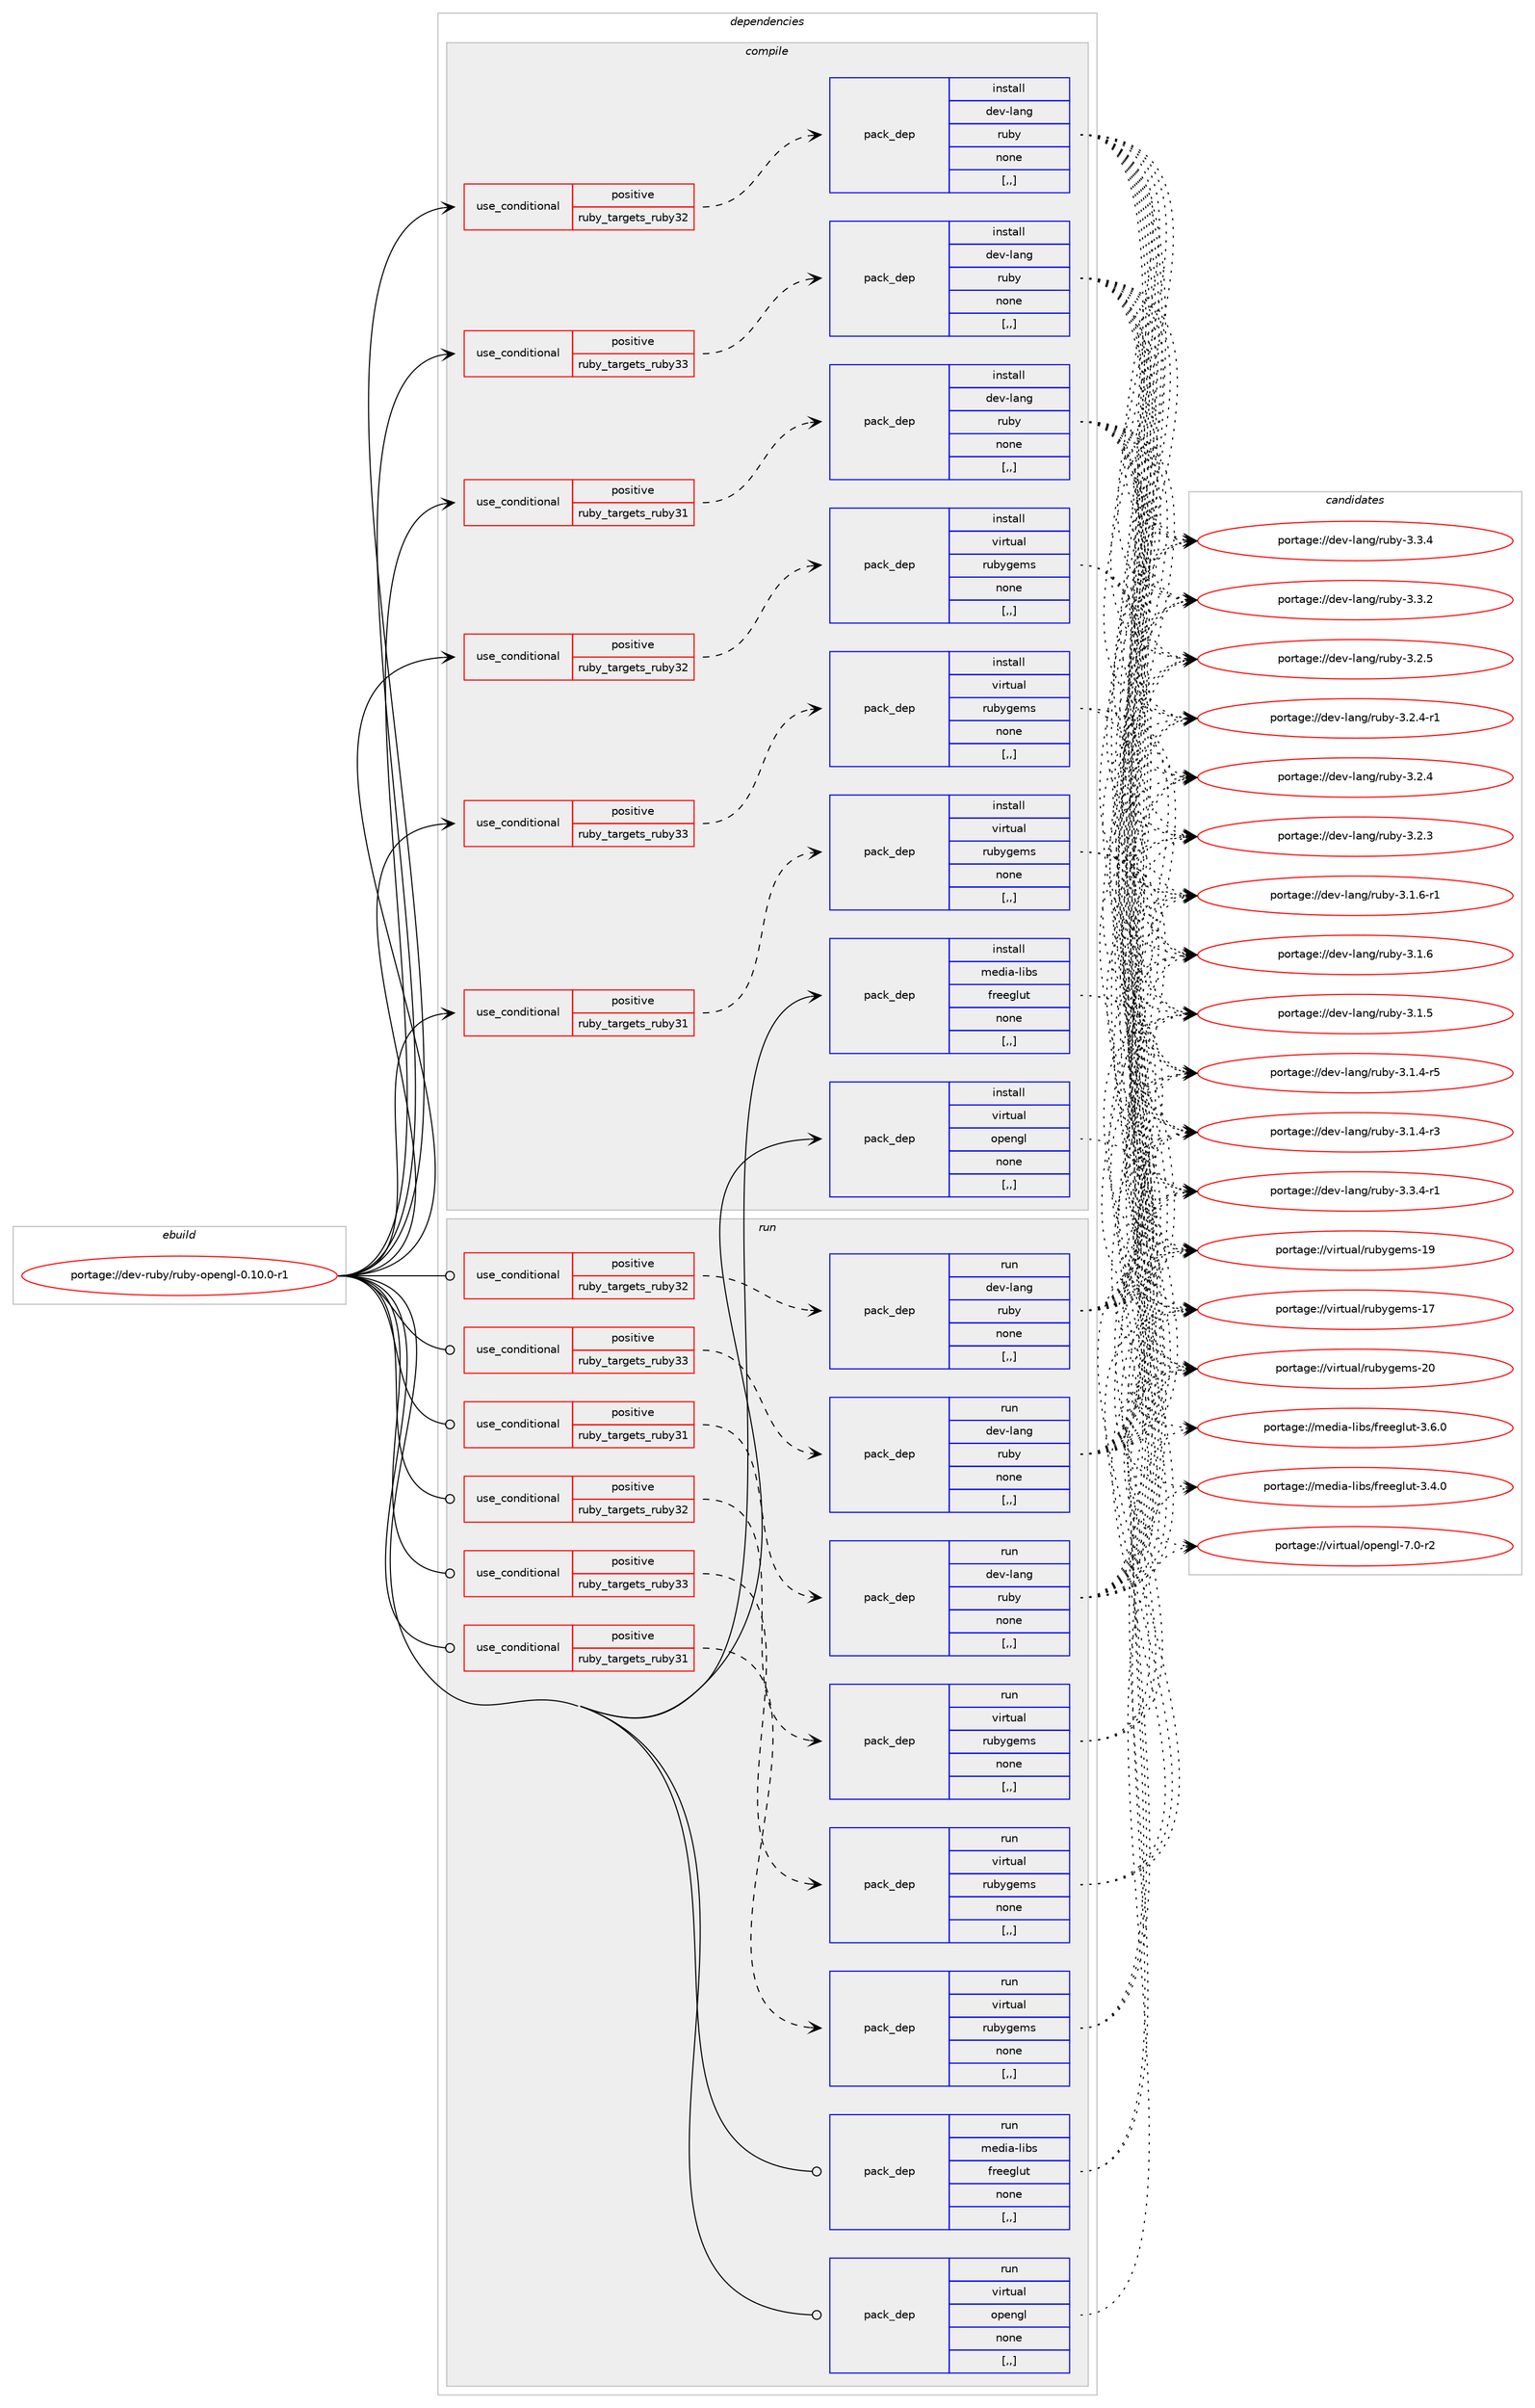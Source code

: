 digraph prolog {

# *************
# Graph options
# *************

newrank=true;
concentrate=true;
compound=true;
graph [rankdir=LR,fontname=Helvetica,fontsize=10,ranksep=1.5];#, ranksep=2.5, nodesep=0.2];
edge  [arrowhead=vee];
node  [fontname=Helvetica,fontsize=10];

# **********
# The ebuild
# **********

subgraph cluster_leftcol {
color=gray;
label=<<i>ebuild</i>>;
id [label="portage://dev-ruby/ruby-opengl-0.10.0-r1", color=red, width=4, href="../dev-ruby/ruby-opengl-0.10.0-r1.svg"];
}

# ****************
# The dependencies
# ****************

subgraph cluster_midcol {
color=gray;
label=<<i>dependencies</i>>;
subgraph cluster_compile {
fillcolor="#eeeeee";
style=filled;
label=<<i>compile</i>>;
subgraph cond55627 {
dependency201194 [label=<<TABLE BORDER="0" CELLBORDER="1" CELLSPACING="0" CELLPADDING="4"><TR><TD ROWSPAN="3" CELLPADDING="10">use_conditional</TD></TR><TR><TD>positive</TD></TR><TR><TD>ruby_targets_ruby31</TD></TR></TABLE>>, shape=none, color=red];
subgraph pack144184 {
dependency201195 [label=<<TABLE BORDER="0" CELLBORDER="1" CELLSPACING="0" CELLPADDING="4" WIDTH="220"><TR><TD ROWSPAN="6" CELLPADDING="30">pack_dep</TD></TR><TR><TD WIDTH="110">install</TD></TR><TR><TD>dev-lang</TD></TR><TR><TD>ruby</TD></TR><TR><TD>none</TD></TR><TR><TD>[,,]</TD></TR></TABLE>>, shape=none, color=blue];
}
dependency201194:e -> dependency201195:w [weight=20,style="dashed",arrowhead="vee"];
}
id:e -> dependency201194:w [weight=20,style="solid",arrowhead="vee"];
subgraph cond55628 {
dependency201196 [label=<<TABLE BORDER="0" CELLBORDER="1" CELLSPACING="0" CELLPADDING="4"><TR><TD ROWSPAN="3" CELLPADDING="10">use_conditional</TD></TR><TR><TD>positive</TD></TR><TR><TD>ruby_targets_ruby31</TD></TR></TABLE>>, shape=none, color=red];
subgraph pack144185 {
dependency201197 [label=<<TABLE BORDER="0" CELLBORDER="1" CELLSPACING="0" CELLPADDING="4" WIDTH="220"><TR><TD ROWSPAN="6" CELLPADDING="30">pack_dep</TD></TR><TR><TD WIDTH="110">install</TD></TR><TR><TD>virtual</TD></TR><TR><TD>rubygems</TD></TR><TR><TD>none</TD></TR><TR><TD>[,,]</TD></TR></TABLE>>, shape=none, color=blue];
}
dependency201196:e -> dependency201197:w [weight=20,style="dashed",arrowhead="vee"];
}
id:e -> dependency201196:w [weight=20,style="solid",arrowhead="vee"];
subgraph cond55629 {
dependency201198 [label=<<TABLE BORDER="0" CELLBORDER="1" CELLSPACING="0" CELLPADDING="4"><TR><TD ROWSPAN="3" CELLPADDING="10">use_conditional</TD></TR><TR><TD>positive</TD></TR><TR><TD>ruby_targets_ruby32</TD></TR></TABLE>>, shape=none, color=red];
subgraph pack144186 {
dependency201199 [label=<<TABLE BORDER="0" CELLBORDER="1" CELLSPACING="0" CELLPADDING="4" WIDTH="220"><TR><TD ROWSPAN="6" CELLPADDING="30">pack_dep</TD></TR><TR><TD WIDTH="110">install</TD></TR><TR><TD>dev-lang</TD></TR><TR><TD>ruby</TD></TR><TR><TD>none</TD></TR><TR><TD>[,,]</TD></TR></TABLE>>, shape=none, color=blue];
}
dependency201198:e -> dependency201199:w [weight=20,style="dashed",arrowhead="vee"];
}
id:e -> dependency201198:w [weight=20,style="solid",arrowhead="vee"];
subgraph cond55630 {
dependency201200 [label=<<TABLE BORDER="0" CELLBORDER="1" CELLSPACING="0" CELLPADDING="4"><TR><TD ROWSPAN="3" CELLPADDING="10">use_conditional</TD></TR><TR><TD>positive</TD></TR><TR><TD>ruby_targets_ruby32</TD></TR></TABLE>>, shape=none, color=red];
subgraph pack144187 {
dependency201201 [label=<<TABLE BORDER="0" CELLBORDER="1" CELLSPACING="0" CELLPADDING="4" WIDTH="220"><TR><TD ROWSPAN="6" CELLPADDING="30">pack_dep</TD></TR><TR><TD WIDTH="110">install</TD></TR><TR><TD>virtual</TD></TR><TR><TD>rubygems</TD></TR><TR><TD>none</TD></TR><TR><TD>[,,]</TD></TR></TABLE>>, shape=none, color=blue];
}
dependency201200:e -> dependency201201:w [weight=20,style="dashed",arrowhead="vee"];
}
id:e -> dependency201200:w [weight=20,style="solid",arrowhead="vee"];
subgraph cond55631 {
dependency201202 [label=<<TABLE BORDER="0" CELLBORDER="1" CELLSPACING="0" CELLPADDING="4"><TR><TD ROWSPAN="3" CELLPADDING="10">use_conditional</TD></TR><TR><TD>positive</TD></TR><TR><TD>ruby_targets_ruby33</TD></TR></TABLE>>, shape=none, color=red];
subgraph pack144188 {
dependency201203 [label=<<TABLE BORDER="0" CELLBORDER="1" CELLSPACING="0" CELLPADDING="4" WIDTH="220"><TR><TD ROWSPAN="6" CELLPADDING="30">pack_dep</TD></TR><TR><TD WIDTH="110">install</TD></TR><TR><TD>dev-lang</TD></TR><TR><TD>ruby</TD></TR><TR><TD>none</TD></TR><TR><TD>[,,]</TD></TR></TABLE>>, shape=none, color=blue];
}
dependency201202:e -> dependency201203:w [weight=20,style="dashed",arrowhead="vee"];
}
id:e -> dependency201202:w [weight=20,style="solid",arrowhead="vee"];
subgraph cond55632 {
dependency201204 [label=<<TABLE BORDER="0" CELLBORDER="1" CELLSPACING="0" CELLPADDING="4"><TR><TD ROWSPAN="3" CELLPADDING="10">use_conditional</TD></TR><TR><TD>positive</TD></TR><TR><TD>ruby_targets_ruby33</TD></TR></TABLE>>, shape=none, color=red];
subgraph pack144189 {
dependency201205 [label=<<TABLE BORDER="0" CELLBORDER="1" CELLSPACING="0" CELLPADDING="4" WIDTH="220"><TR><TD ROWSPAN="6" CELLPADDING="30">pack_dep</TD></TR><TR><TD WIDTH="110">install</TD></TR><TR><TD>virtual</TD></TR><TR><TD>rubygems</TD></TR><TR><TD>none</TD></TR><TR><TD>[,,]</TD></TR></TABLE>>, shape=none, color=blue];
}
dependency201204:e -> dependency201205:w [weight=20,style="dashed",arrowhead="vee"];
}
id:e -> dependency201204:w [weight=20,style="solid",arrowhead="vee"];
subgraph pack144190 {
dependency201206 [label=<<TABLE BORDER="0" CELLBORDER="1" CELLSPACING="0" CELLPADDING="4" WIDTH="220"><TR><TD ROWSPAN="6" CELLPADDING="30">pack_dep</TD></TR><TR><TD WIDTH="110">install</TD></TR><TR><TD>media-libs</TD></TR><TR><TD>freeglut</TD></TR><TR><TD>none</TD></TR><TR><TD>[,,]</TD></TR></TABLE>>, shape=none, color=blue];
}
id:e -> dependency201206:w [weight=20,style="solid",arrowhead="vee"];
subgraph pack144191 {
dependency201207 [label=<<TABLE BORDER="0" CELLBORDER="1" CELLSPACING="0" CELLPADDING="4" WIDTH="220"><TR><TD ROWSPAN="6" CELLPADDING="30">pack_dep</TD></TR><TR><TD WIDTH="110">install</TD></TR><TR><TD>virtual</TD></TR><TR><TD>opengl</TD></TR><TR><TD>none</TD></TR><TR><TD>[,,]</TD></TR></TABLE>>, shape=none, color=blue];
}
id:e -> dependency201207:w [weight=20,style="solid",arrowhead="vee"];
}
subgraph cluster_compileandrun {
fillcolor="#eeeeee";
style=filled;
label=<<i>compile and run</i>>;
}
subgraph cluster_run {
fillcolor="#eeeeee";
style=filled;
label=<<i>run</i>>;
subgraph cond55633 {
dependency201208 [label=<<TABLE BORDER="0" CELLBORDER="1" CELLSPACING="0" CELLPADDING="4"><TR><TD ROWSPAN="3" CELLPADDING="10">use_conditional</TD></TR><TR><TD>positive</TD></TR><TR><TD>ruby_targets_ruby31</TD></TR></TABLE>>, shape=none, color=red];
subgraph pack144192 {
dependency201209 [label=<<TABLE BORDER="0" CELLBORDER="1" CELLSPACING="0" CELLPADDING="4" WIDTH="220"><TR><TD ROWSPAN="6" CELLPADDING="30">pack_dep</TD></TR><TR><TD WIDTH="110">run</TD></TR><TR><TD>dev-lang</TD></TR><TR><TD>ruby</TD></TR><TR><TD>none</TD></TR><TR><TD>[,,]</TD></TR></TABLE>>, shape=none, color=blue];
}
dependency201208:e -> dependency201209:w [weight=20,style="dashed",arrowhead="vee"];
}
id:e -> dependency201208:w [weight=20,style="solid",arrowhead="odot"];
subgraph cond55634 {
dependency201210 [label=<<TABLE BORDER="0" CELLBORDER="1" CELLSPACING="0" CELLPADDING="4"><TR><TD ROWSPAN="3" CELLPADDING="10">use_conditional</TD></TR><TR><TD>positive</TD></TR><TR><TD>ruby_targets_ruby31</TD></TR></TABLE>>, shape=none, color=red];
subgraph pack144193 {
dependency201211 [label=<<TABLE BORDER="0" CELLBORDER="1" CELLSPACING="0" CELLPADDING="4" WIDTH="220"><TR><TD ROWSPAN="6" CELLPADDING="30">pack_dep</TD></TR><TR><TD WIDTH="110">run</TD></TR><TR><TD>virtual</TD></TR><TR><TD>rubygems</TD></TR><TR><TD>none</TD></TR><TR><TD>[,,]</TD></TR></TABLE>>, shape=none, color=blue];
}
dependency201210:e -> dependency201211:w [weight=20,style="dashed",arrowhead="vee"];
}
id:e -> dependency201210:w [weight=20,style="solid",arrowhead="odot"];
subgraph cond55635 {
dependency201212 [label=<<TABLE BORDER="0" CELLBORDER="1" CELLSPACING="0" CELLPADDING="4"><TR><TD ROWSPAN="3" CELLPADDING="10">use_conditional</TD></TR><TR><TD>positive</TD></TR><TR><TD>ruby_targets_ruby32</TD></TR></TABLE>>, shape=none, color=red];
subgraph pack144194 {
dependency201213 [label=<<TABLE BORDER="0" CELLBORDER="1" CELLSPACING="0" CELLPADDING="4" WIDTH="220"><TR><TD ROWSPAN="6" CELLPADDING="30">pack_dep</TD></TR><TR><TD WIDTH="110">run</TD></TR><TR><TD>dev-lang</TD></TR><TR><TD>ruby</TD></TR><TR><TD>none</TD></TR><TR><TD>[,,]</TD></TR></TABLE>>, shape=none, color=blue];
}
dependency201212:e -> dependency201213:w [weight=20,style="dashed",arrowhead="vee"];
}
id:e -> dependency201212:w [weight=20,style="solid",arrowhead="odot"];
subgraph cond55636 {
dependency201214 [label=<<TABLE BORDER="0" CELLBORDER="1" CELLSPACING="0" CELLPADDING="4"><TR><TD ROWSPAN="3" CELLPADDING="10">use_conditional</TD></TR><TR><TD>positive</TD></TR><TR><TD>ruby_targets_ruby32</TD></TR></TABLE>>, shape=none, color=red];
subgraph pack144195 {
dependency201215 [label=<<TABLE BORDER="0" CELLBORDER="1" CELLSPACING="0" CELLPADDING="4" WIDTH="220"><TR><TD ROWSPAN="6" CELLPADDING="30">pack_dep</TD></TR><TR><TD WIDTH="110">run</TD></TR><TR><TD>virtual</TD></TR><TR><TD>rubygems</TD></TR><TR><TD>none</TD></TR><TR><TD>[,,]</TD></TR></TABLE>>, shape=none, color=blue];
}
dependency201214:e -> dependency201215:w [weight=20,style="dashed",arrowhead="vee"];
}
id:e -> dependency201214:w [weight=20,style="solid",arrowhead="odot"];
subgraph cond55637 {
dependency201216 [label=<<TABLE BORDER="0" CELLBORDER="1" CELLSPACING="0" CELLPADDING="4"><TR><TD ROWSPAN="3" CELLPADDING="10">use_conditional</TD></TR><TR><TD>positive</TD></TR><TR><TD>ruby_targets_ruby33</TD></TR></TABLE>>, shape=none, color=red];
subgraph pack144196 {
dependency201217 [label=<<TABLE BORDER="0" CELLBORDER="1" CELLSPACING="0" CELLPADDING="4" WIDTH="220"><TR><TD ROWSPAN="6" CELLPADDING="30">pack_dep</TD></TR><TR><TD WIDTH="110">run</TD></TR><TR><TD>dev-lang</TD></TR><TR><TD>ruby</TD></TR><TR><TD>none</TD></TR><TR><TD>[,,]</TD></TR></TABLE>>, shape=none, color=blue];
}
dependency201216:e -> dependency201217:w [weight=20,style="dashed",arrowhead="vee"];
}
id:e -> dependency201216:w [weight=20,style="solid",arrowhead="odot"];
subgraph cond55638 {
dependency201218 [label=<<TABLE BORDER="0" CELLBORDER="1" CELLSPACING="0" CELLPADDING="4"><TR><TD ROWSPAN="3" CELLPADDING="10">use_conditional</TD></TR><TR><TD>positive</TD></TR><TR><TD>ruby_targets_ruby33</TD></TR></TABLE>>, shape=none, color=red];
subgraph pack144197 {
dependency201219 [label=<<TABLE BORDER="0" CELLBORDER="1" CELLSPACING="0" CELLPADDING="4" WIDTH="220"><TR><TD ROWSPAN="6" CELLPADDING="30">pack_dep</TD></TR><TR><TD WIDTH="110">run</TD></TR><TR><TD>virtual</TD></TR><TR><TD>rubygems</TD></TR><TR><TD>none</TD></TR><TR><TD>[,,]</TD></TR></TABLE>>, shape=none, color=blue];
}
dependency201218:e -> dependency201219:w [weight=20,style="dashed",arrowhead="vee"];
}
id:e -> dependency201218:w [weight=20,style="solid",arrowhead="odot"];
subgraph pack144198 {
dependency201220 [label=<<TABLE BORDER="0" CELLBORDER="1" CELLSPACING="0" CELLPADDING="4" WIDTH="220"><TR><TD ROWSPAN="6" CELLPADDING="30">pack_dep</TD></TR><TR><TD WIDTH="110">run</TD></TR><TR><TD>media-libs</TD></TR><TR><TD>freeglut</TD></TR><TR><TD>none</TD></TR><TR><TD>[,,]</TD></TR></TABLE>>, shape=none, color=blue];
}
id:e -> dependency201220:w [weight=20,style="solid",arrowhead="odot"];
subgraph pack144199 {
dependency201221 [label=<<TABLE BORDER="0" CELLBORDER="1" CELLSPACING="0" CELLPADDING="4" WIDTH="220"><TR><TD ROWSPAN="6" CELLPADDING="30">pack_dep</TD></TR><TR><TD WIDTH="110">run</TD></TR><TR><TD>virtual</TD></TR><TR><TD>opengl</TD></TR><TR><TD>none</TD></TR><TR><TD>[,,]</TD></TR></TABLE>>, shape=none, color=blue];
}
id:e -> dependency201221:w [weight=20,style="solid",arrowhead="odot"];
}
}

# **************
# The candidates
# **************

subgraph cluster_choices {
rank=same;
color=gray;
label=<<i>candidates</i>>;

subgraph choice144184 {
color=black;
nodesep=1;
choice100101118451089711010347114117981214551465146524511449 [label="portage://dev-lang/ruby-3.3.4-r1", color=red, width=4,href="../dev-lang/ruby-3.3.4-r1.svg"];
choice10010111845108971101034711411798121455146514652 [label="portage://dev-lang/ruby-3.3.4", color=red, width=4,href="../dev-lang/ruby-3.3.4.svg"];
choice10010111845108971101034711411798121455146514650 [label="portage://dev-lang/ruby-3.3.2", color=red, width=4,href="../dev-lang/ruby-3.3.2.svg"];
choice10010111845108971101034711411798121455146504653 [label="portage://dev-lang/ruby-3.2.5", color=red, width=4,href="../dev-lang/ruby-3.2.5.svg"];
choice100101118451089711010347114117981214551465046524511449 [label="portage://dev-lang/ruby-3.2.4-r1", color=red, width=4,href="../dev-lang/ruby-3.2.4-r1.svg"];
choice10010111845108971101034711411798121455146504652 [label="portage://dev-lang/ruby-3.2.4", color=red, width=4,href="../dev-lang/ruby-3.2.4.svg"];
choice10010111845108971101034711411798121455146504651 [label="portage://dev-lang/ruby-3.2.3", color=red, width=4,href="../dev-lang/ruby-3.2.3.svg"];
choice100101118451089711010347114117981214551464946544511449 [label="portage://dev-lang/ruby-3.1.6-r1", color=red, width=4,href="../dev-lang/ruby-3.1.6-r1.svg"];
choice10010111845108971101034711411798121455146494654 [label="portage://dev-lang/ruby-3.1.6", color=red, width=4,href="../dev-lang/ruby-3.1.6.svg"];
choice10010111845108971101034711411798121455146494653 [label="portage://dev-lang/ruby-3.1.5", color=red, width=4,href="../dev-lang/ruby-3.1.5.svg"];
choice100101118451089711010347114117981214551464946524511453 [label="portage://dev-lang/ruby-3.1.4-r5", color=red, width=4,href="../dev-lang/ruby-3.1.4-r5.svg"];
choice100101118451089711010347114117981214551464946524511451 [label="portage://dev-lang/ruby-3.1.4-r3", color=red, width=4,href="../dev-lang/ruby-3.1.4-r3.svg"];
dependency201195:e -> choice100101118451089711010347114117981214551465146524511449:w [style=dotted,weight="100"];
dependency201195:e -> choice10010111845108971101034711411798121455146514652:w [style=dotted,weight="100"];
dependency201195:e -> choice10010111845108971101034711411798121455146514650:w [style=dotted,weight="100"];
dependency201195:e -> choice10010111845108971101034711411798121455146504653:w [style=dotted,weight="100"];
dependency201195:e -> choice100101118451089711010347114117981214551465046524511449:w [style=dotted,weight="100"];
dependency201195:e -> choice10010111845108971101034711411798121455146504652:w [style=dotted,weight="100"];
dependency201195:e -> choice10010111845108971101034711411798121455146504651:w [style=dotted,weight="100"];
dependency201195:e -> choice100101118451089711010347114117981214551464946544511449:w [style=dotted,weight="100"];
dependency201195:e -> choice10010111845108971101034711411798121455146494654:w [style=dotted,weight="100"];
dependency201195:e -> choice10010111845108971101034711411798121455146494653:w [style=dotted,weight="100"];
dependency201195:e -> choice100101118451089711010347114117981214551464946524511453:w [style=dotted,weight="100"];
dependency201195:e -> choice100101118451089711010347114117981214551464946524511451:w [style=dotted,weight="100"];
}
subgraph choice144185 {
color=black;
nodesep=1;
choice118105114116117971084711411798121103101109115455048 [label="portage://virtual/rubygems-20", color=red, width=4,href="../virtual/rubygems-20.svg"];
choice118105114116117971084711411798121103101109115454957 [label="portage://virtual/rubygems-19", color=red, width=4,href="../virtual/rubygems-19.svg"];
choice118105114116117971084711411798121103101109115454955 [label="portage://virtual/rubygems-17", color=red, width=4,href="../virtual/rubygems-17.svg"];
dependency201197:e -> choice118105114116117971084711411798121103101109115455048:w [style=dotted,weight="100"];
dependency201197:e -> choice118105114116117971084711411798121103101109115454957:w [style=dotted,weight="100"];
dependency201197:e -> choice118105114116117971084711411798121103101109115454955:w [style=dotted,weight="100"];
}
subgraph choice144186 {
color=black;
nodesep=1;
choice100101118451089711010347114117981214551465146524511449 [label="portage://dev-lang/ruby-3.3.4-r1", color=red, width=4,href="../dev-lang/ruby-3.3.4-r1.svg"];
choice10010111845108971101034711411798121455146514652 [label="portage://dev-lang/ruby-3.3.4", color=red, width=4,href="../dev-lang/ruby-3.3.4.svg"];
choice10010111845108971101034711411798121455146514650 [label="portage://dev-lang/ruby-3.3.2", color=red, width=4,href="../dev-lang/ruby-3.3.2.svg"];
choice10010111845108971101034711411798121455146504653 [label="portage://dev-lang/ruby-3.2.5", color=red, width=4,href="../dev-lang/ruby-3.2.5.svg"];
choice100101118451089711010347114117981214551465046524511449 [label="portage://dev-lang/ruby-3.2.4-r1", color=red, width=4,href="../dev-lang/ruby-3.2.4-r1.svg"];
choice10010111845108971101034711411798121455146504652 [label="portage://dev-lang/ruby-3.2.4", color=red, width=4,href="../dev-lang/ruby-3.2.4.svg"];
choice10010111845108971101034711411798121455146504651 [label="portage://dev-lang/ruby-3.2.3", color=red, width=4,href="../dev-lang/ruby-3.2.3.svg"];
choice100101118451089711010347114117981214551464946544511449 [label="portage://dev-lang/ruby-3.1.6-r1", color=red, width=4,href="../dev-lang/ruby-3.1.6-r1.svg"];
choice10010111845108971101034711411798121455146494654 [label="portage://dev-lang/ruby-3.1.6", color=red, width=4,href="../dev-lang/ruby-3.1.6.svg"];
choice10010111845108971101034711411798121455146494653 [label="portage://dev-lang/ruby-3.1.5", color=red, width=4,href="../dev-lang/ruby-3.1.5.svg"];
choice100101118451089711010347114117981214551464946524511453 [label="portage://dev-lang/ruby-3.1.4-r5", color=red, width=4,href="../dev-lang/ruby-3.1.4-r5.svg"];
choice100101118451089711010347114117981214551464946524511451 [label="portage://dev-lang/ruby-3.1.4-r3", color=red, width=4,href="../dev-lang/ruby-3.1.4-r3.svg"];
dependency201199:e -> choice100101118451089711010347114117981214551465146524511449:w [style=dotted,weight="100"];
dependency201199:e -> choice10010111845108971101034711411798121455146514652:w [style=dotted,weight="100"];
dependency201199:e -> choice10010111845108971101034711411798121455146514650:w [style=dotted,weight="100"];
dependency201199:e -> choice10010111845108971101034711411798121455146504653:w [style=dotted,weight="100"];
dependency201199:e -> choice100101118451089711010347114117981214551465046524511449:w [style=dotted,weight="100"];
dependency201199:e -> choice10010111845108971101034711411798121455146504652:w [style=dotted,weight="100"];
dependency201199:e -> choice10010111845108971101034711411798121455146504651:w [style=dotted,weight="100"];
dependency201199:e -> choice100101118451089711010347114117981214551464946544511449:w [style=dotted,weight="100"];
dependency201199:e -> choice10010111845108971101034711411798121455146494654:w [style=dotted,weight="100"];
dependency201199:e -> choice10010111845108971101034711411798121455146494653:w [style=dotted,weight="100"];
dependency201199:e -> choice100101118451089711010347114117981214551464946524511453:w [style=dotted,weight="100"];
dependency201199:e -> choice100101118451089711010347114117981214551464946524511451:w [style=dotted,weight="100"];
}
subgraph choice144187 {
color=black;
nodesep=1;
choice118105114116117971084711411798121103101109115455048 [label="portage://virtual/rubygems-20", color=red, width=4,href="../virtual/rubygems-20.svg"];
choice118105114116117971084711411798121103101109115454957 [label="portage://virtual/rubygems-19", color=red, width=4,href="../virtual/rubygems-19.svg"];
choice118105114116117971084711411798121103101109115454955 [label="portage://virtual/rubygems-17", color=red, width=4,href="../virtual/rubygems-17.svg"];
dependency201201:e -> choice118105114116117971084711411798121103101109115455048:w [style=dotted,weight="100"];
dependency201201:e -> choice118105114116117971084711411798121103101109115454957:w [style=dotted,weight="100"];
dependency201201:e -> choice118105114116117971084711411798121103101109115454955:w [style=dotted,weight="100"];
}
subgraph choice144188 {
color=black;
nodesep=1;
choice100101118451089711010347114117981214551465146524511449 [label="portage://dev-lang/ruby-3.3.4-r1", color=red, width=4,href="../dev-lang/ruby-3.3.4-r1.svg"];
choice10010111845108971101034711411798121455146514652 [label="portage://dev-lang/ruby-3.3.4", color=red, width=4,href="../dev-lang/ruby-3.3.4.svg"];
choice10010111845108971101034711411798121455146514650 [label="portage://dev-lang/ruby-3.3.2", color=red, width=4,href="../dev-lang/ruby-3.3.2.svg"];
choice10010111845108971101034711411798121455146504653 [label="portage://dev-lang/ruby-3.2.5", color=red, width=4,href="../dev-lang/ruby-3.2.5.svg"];
choice100101118451089711010347114117981214551465046524511449 [label="portage://dev-lang/ruby-3.2.4-r1", color=red, width=4,href="../dev-lang/ruby-3.2.4-r1.svg"];
choice10010111845108971101034711411798121455146504652 [label="portage://dev-lang/ruby-3.2.4", color=red, width=4,href="../dev-lang/ruby-3.2.4.svg"];
choice10010111845108971101034711411798121455146504651 [label="portage://dev-lang/ruby-3.2.3", color=red, width=4,href="../dev-lang/ruby-3.2.3.svg"];
choice100101118451089711010347114117981214551464946544511449 [label="portage://dev-lang/ruby-3.1.6-r1", color=red, width=4,href="../dev-lang/ruby-3.1.6-r1.svg"];
choice10010111845108971101034711411798121455146494654 [label="portage://dev-lang/ruby-3.1.6", color=red, width=4,href="../dev-lang/ruby-3.1.6.svg"];
choice10010111845108971101034711411798121455146494653 [label="portage://dev-lang/ruby-3.1.5", color=red, width=4,href="../dev-lang/ruby-3.1.5.svg"];
choice100101118451089711010347114117981214551464946524511453 [label="portage://dev-lang/ruby-3.1.4-r5", color=red, width=4,href="../dev-lang/ruby-3.1.4-r5.svg"];
choice100101118451089711010347114117981214551464946524511451 [label="portage://dev-lang/ruby-3.1.4-r3", color=red, width=4,href="../dev-lang/ruby-3.1.4-r3.svg"];
dependency201203:e -> choice100101118451089711010347114117981214551465146524511449:w [style=dotted,weight="100"];
dependency201203:e -> choice10010111845108971101034711411798121455146514652:w [style=dotted,weight="100"];
dependency201203:e -> choice10010111845108971101034711411798121455146514650:w [style=dotted,weight="100"];
dependency201203:e -> choice10010111845108971101034711411798121455146504653:w [style=dotted,weight="100"];
dependency201203:e -> choice100101118451089711010347114117981214551465046524511449:w [style=dotted,weight="100"];
dependency201203:e -> choice10010111845108971101034711411798121455146504652:w [style=dotted,weight="100"];
dependency201203:e -> choice10010111845108971101034711411798121455146504651:w [style=dotted,weight="100"];
dependency201203:e -> choice100101118451089711010347114117981214551464946544511449:w [style=dotted,weight="100"];
dependency201203:e -> choice10010111845108971101034711411798121455146494654:w [style=dotted,weight="100"];
dependency201203:e -> choice10010111845108971101034711411798121455146494653:w [style=dotted,weight="100"];
dependency201203:e -> choice100101118451089711010347114117981214551464946524511453:w [style=dotted,weight="100"];
dependency201203:e -> choice100101118451089711010347114117981214551464946524511451:w [style=dotted,weight="100"];
}
subgraph choice144189 {
color=black;
nodesep=1;
choice118105114116117971084711411798121103101109115455048 [label="portage://virtual/rubygems-20", color=red, width=4,href="../virtual/rubygems-20.svg"];
choice118105114116117971084711411798121103101109115454957 [label="portage://virtual/rubygems-19", color=red, width=4,href="../virtual/rubygems-19.svg"];
choice118105114116117971084711411798121103101109115454955 [label="portage://virtual/rubygems-17", color=red, width=4,href="../virtual/rubygems-17.svg"];
dependency201205:e -> choice118105114116117971084711411798121103101109115455048:w [style=dotted,weight="100"];
dependency201205:e -> choice118105114116117971084711411798121103101109115454957:w [style=dotted,weight="100"];
dependency201205:e -> choice118105114116117971084711411798121103101109115454955:w [style=dotted,weight="100"];
}
subgraph choice144190 {
color=black;
nodesep=1;
choice10910110010597451081059811547102114101101103108117116455146544648 [label="portage://media-libs/freeglut-3.6.0", color=red, width=4,href="../media-libs/freeglut-3.6.0.svg"];
choice10910110010597451081059811547102114101101103108117116455146524648 [label="portage://media-libs/freeglut-3.4.0", color=red, width=4,href="../media-libs/freeglut-3.4.0.svg"];
dependency201206:e -> choice10910110010597451081059811547102114101101103108117116455146544648:w [style=dotted,weight="100"];
dependency201206:e -> choice10910110010597451081059811547102114101101103108117116455146524648:w [style=dotted,weight="100"];
}
subgraph choice144191 {
color=black;
nodesep=1;
choice1181051141161179710847111112101110103108455546484511450 [label="portage://virtual/opengl-7.0-r2", color=red, width=4,href="../virtual/opengl-7.0-r2.svg"];
dependency201207:e -> choice1181051141161179710847111112101110103108455546484511450:w [style=dotted,weight="100"];
}
subgraph choice144192 {
color=black;
nodesep=1;
choice100101118451089711010347114117981214551465146524511449 [label="portage://dev-lang/ruby-3.3.4-r1", color=red, width=4,href="../dev-lang/ruby-3.3.4-r1.svg"];
choice10010111845108971101034711411798121455146514652 [label="portage://dev-lang/ruby-3.3.4", color=red, width=4,href="../dev-lang/ruby-3.3.4.svg"];
choice10010111845108971101034711411798121455146514650 [label="portage://dev-lang/ruby-3.3.2", color=red, width=4,href="../dev-lang/ruby-3.3.2.svg"];
choice10010111845108971101034711411798121455146504653 [label="portage://dev-lang/ruby-3.2.5", color=red, width=4,href="../dev-lang/ruby-3.2.5.svg"];
choice100101118451089711010347114117981214551465046524511449 [label="portage://dev-lang/ruby-3.2.4-r1", color=red, width=4,href="../dev-lang/ruby-3.2.4-r1.svg"];
choice10010111845108971101034711411798121455146504652 [label="portage://dev-lang/ruby-3.2.4", color=red, width=4,href="../dev-lang/ruby-3.2.4.svg"];
choice10010111845108971101034711411798121455146504651 [label="portage://dev-lang/ruby-3.2.3", color=red, width=4,href="../dev-lang/ruby-3.2.3.svg"];
choice100101118451089711010347114117981214551464946544511449 [label="portage://dev-lang/ruby-3.1.6-r1", color=red, width=4,href="../dev-lang/ruby-3.1.6-r1.svg"];
choice10010111845108971101034711411798121455146494654 [label="portage://dev-lang/ruby-3.1.6", color=red, width=4,href="../dev-lang/ruby-3.1.6.svg"];
choice10010111845108971101034711411798121455146494653 [label="portage://dev-lang/ruby-3.1.5", color=red, width=4,href="../dev-lang/ruby-3.1.5.svg"];
choice100101118451089711010347114117981214551464946524511453 [label="portage://dev-lang/ruby-3.1.4-r5", color=red, width=4,href="../dev-lang/ruby-3.1.4-r5.svg"];
choice100101118451089711010347114117981214551464946524511451 [label="portage://dev-lang/ruby-3.1.4-r3", color=red, width=4,href="../dev-lang/ruby-3.1.4-r3.svg"];
dependency201209:e -> choice100101118451089711010347114117981214551465146524511449:w [style=dotted,weight="100"];
dependency201209:e -> choice10010111845108971101034711411798121455146514652:w [style=dotted,weight="100"];
dependency201209:e -> choice10010111845108971101034711411798121455146514650:w [style=dotted,weight="100"];
dependency201209:e -> choice10010111845108971101034711411798121455146504653:w [style=dotted,weight="100"];
dependency201209:e -> choice100101118451089711010347114117981214551465046524511449:w [style=dotted,weight="100"];
dependency201209:e -> choice10010111845108971101034711411798121455146504652:w [style=dotted,weight="100"];
dependency201209:e -> choice10010111845108971101034711411798121455146504651:w [style=dotted,weight="100"];
dependency201209:e -> choice100101118451089711010347114117981214551464946544511449:w [style=dotted,weight="100"];
dependency201209:e -> choice10010111845108971101034711411798121455146494654:w [style=dotted,weight="100"];
dependency201209:e -> choice10010111845108971101034711411798121455146494653:w [style=dotted,weight="100"];
dependency201209:e -> choice100101118451089711010347114117981214551464946524511453:w [style=dotted,weight="100"];
dependency201209:e -> choice100101118451089711010347114117981214551464946524511451:w [style=dotted,weight="100"];
}
subgraph choice144193 {
color=black;
nodesep=1;
choice118105114116117971084711411798121103101109115455048 [label="portage://virtual/rubygems-20", color=red, width=4,href="../virtual/rubygems-20.svg"];
choice118105114116117971084711411798121103101109115454957 [label="portage://virtual/rubygems-19", color=red, width=4,href="../virtual/rubygems-19.svg"];
choice118105114116117971084711411798121103101109115454955 [label="portage://virtual/rubygems-17", color=red, width=4,href="../virtual/rubygems-17.svg"];
dependency201211:e -> choice118105114116117971084711411798121103101109115455048:w [style=dotted,weight="100"];
dependency201211:e -> choice118105114116117971084711411798121103101109115454957:w [style=dotted,weight="100"];
dependency201211:e -> choice118105114116117971084711411798121103101109115454955:w [style=dotted,weight="100"];
}
subgraph choice144194 {
color=black;
nodesep=1;
choice100101118451089711010347114117981214551465146524511449 [label="portage://dev-lang/ruby-3.3.4-r1", color=red, width=4,href="../dev-lang/ruby-3.3.4-r1.svg"];
choice10010111845108971101034711411798121455146514652 [label="portage://dev-lang/ruby-3.3.4", color=red, width=4,href="../dev-lang/ruby-3.3.4.svg"];
choice10010111845108971101034711411798121455146514650 [label="portage://dev-lang/ruby-3.3.2", color=red, width=4,href="../dev-lang/ruby-3.3.2.svg"];
choice10010111845108971101034711411798121455146504653 [label="portage://dev-lang/ruby-3.2.5", color=red, width=4,href="../dev-lang/ruby-3.2.5.svg"];
choice100101118451089711010347114117981214551465046524511449 [label="portage://dev-lang/ruby-3.2.4-r1", color=red, width=4,href="../dev-lang/ruby-3.2.4-r1.svg"];
choice10010111845108971101034711411798121455146504652 [label="portage://dev-lang/ruby-3.2.4", color=red, width=4,href="../dev-lang/ruby-3.2.4.svg"];
choice10010111845108971101034711411798121455146504651 [label="portage://dev-lang/ruby-3.2.3", color=red, width=4,href="../dev-lang/ruby-3.2.3.svg"];
choice100101118451089711010347114117981214551464946544511449 [label="portage://dev-lang/ruby-3.1.6-r1", color=red, width=4,href="../dev-lang/ruby-3.1.6-r1.svg"];
choice10010111845108971101034711411798121455146494654 [label="portage://dev-lang/ruby-3.1.6", color=red, width=4,href="../dev-lang/ruby-3.1.6.svg"];
choice10010111845108971101034711411798121455146494653 [label="portage://dev-lang/ruby-3.1.5", color=red, width=4,href="../dev-lang/ruby-3.1.5.svg"];
choice100101118451089711010347114117981214551464946524511453 [label="portage://dev-lang/ruby-3.1.4-r5", color=red, width=4,href="../dev-lang/ruby-3.1.4-r5.svg"];
choice100101118451089711010347114117981214551464946524511451 [label="portage://dev-lang/ruby-3.1.4-r3", color=red, width=4,href="../dev-lang/ruby-3.1.4-r3.svg"];
dependency201213:e -> choice100101118451089711010347114117981214551465146524511449:w [style=dotted,weight="100"];
dependency201213:e -> choice10010111845108971101034711411798121455146514652:w [style=dotted,weight="100"];
dependency201213:e -> choice10010111845108971101034711411798121455146514650:w [style=dotted,weight="100"];
dependency201213:e -> choice10010111845108971101034711411798121455146504653:w [style=dotted,weight="100"];
dependency201213:e -> choice100101118451089711010347114117981214551465046524511449:w [style=dotted,weight="100"];
dependency201213:e -> choice10010111845108971101034711411798121455146504652:w [style=dotted,weight="100"];
dependency201213:e -> choice10010111845108971101034711411798121455146504651:w [style=dotted,weight="100"];
dependency201213:e -> choice100101118451089711010347114117981214551464946544511449:w [style=dotted,weight="100"];
dependency201213:e -> choice10010111845108971101034711411798121455146494654:w [style=dotted,weight="100"];
dependency201213:e -> choice10010111845108971101034711411798121455146494653:w [style=dotted,weight="100"];
dependency201213:e -> choice100101118451089711010347114117981214551464946524511453:w [style=dotted,weight="100"];
dependency201213:e -> choice100101118451089711010347114117981214551464946524511451:w [style=dotted,weight="100"];
}
subgraph choice144195 {
color=black;
nodesep=1;
choice118105114116117971084711411798121103101109115455048 [label="portage://virtual/rubygems-20", color=red, width=4,href="../virtual/rubygems-20.svg"];
choice118105114116117971084711411798121103101109115454957 [label="portage://virtual/rubygems-19", color=red, width=4,href="../virtual/rubygems-19.svg"];
choice118105114116117971084711411798121103101109115454955 [label="portage://virtual/rubygems-17", color=red, width=4,href="../virtual/rubygems-17.svg"];
dependency201215:e -> choice118105114116117971084711411798121103101109115455048:w [style=dotted,weight="100"];
dependency201215:e -> choice118105114116117971084711411798121103101109115454957:w [style=dotted,weight="100"];
dependency201215:e -> choice118105114116117971084711411798121103101109115454955:w [style=dotted,weight="100"];
}
subgraph choice144196 {
color=black;
nodesep=1;
choice100101118451089711010347114117981214551465146524511449 [label="portage://dev-lang/ruby-3.3.4-r1", color=red, width=4,href="../dev-lang/ruby-3.3.4-r1.svg"];
choice10010111845108971101034711411798121455146514652 [label="portage://dev-lang/ruby-3.3.4", color=red, width=4,href="../dev-lang/ruby-3.3.4.svg"];
choice10010111845108971101034711411798121455146514650 [label="portage://dev-lang/ruby-3.3.2", color=red, width=4,href="../dev-lang/ruby-3.3.2.svg"];
choice10010111845108971101034711411798121455146504653 [label="portage://dev-lang/ruby-3.2.5", color=red, width=4,href="../dev-lang/ruby-3.2.5.svg"];
choice100101118451089711010347114117981214551465046524511449 [label="portage://dev-lang/ruby-3.2.4-r1", color=red, width=4,href="../dev-lang/ruby-3.2.4-r1.svg"];
choice10010111845108971101034711411798121455146504652 [label="portage://dev-lang/ruby-3.2.4", color=red, width=4,href="../dev-lang/ruby-3.2.4.svg"];
choice10010111845108971101034711411798121455146504651 [label="portage://dev-lang/ruby-3.2.3", color=red, width=4,href="../dev-lang/ruby-3.2.3.svg"];
choice100101118451089711010347114117981214551464946544511449 [label="portage://dev-lang/ruby-3.1.6-r1", color=red, width=4,href="../dev-lang/ruby-3.1.6-r1.svg"];
choice10010111845108971101034711411798121455146494654 [label="portage://dev-lang/ruby-3.1.6", color=red, width=4,href="../dev-lang/ruby-3.1.6.svg"];
choice10010111845108971101034711411798121455146494653 [label="portage://dev-lang/ruby-3.1.5", color=red, width=4,href="../dev-lang/ruby-3.1.5.svg"];
choice100101118451089711010347114117981214551464946524511453 [label="portage://dev-lang/ruby-3.1.4-r5", color=red, width=4,href="../dev-lang/ruby-3.1.4-r5.svg"];
choice100101118451089711010347114117981214551464946524511451 [label="portage://dev-lang/ruby-3.1.4-r3", color=red, width=4,href="../dev-lang/ruby-3.1.4-r3.svg"];
dependency201217:e -> choice100101118451089711010347114117981214551465146524511449:w [style=dotted,weight="100"];
dependency201217:e -> choice10010111845108971101034711411798121455146514652:w [style=dotted,weight="100"];
dependency201217:e -> choice10010111845108971101034711411798121455146514650:w [style=dotted,weight="100"];
dependency201217:e -> choice10010111845108971101034711411798121455146504653:w [style=dotted,weight="100"];
dependency201217:e -> choice100101118451089711010347114117981214551465046524511449:w [style=dotted,weight="100"];
dependency201217:e -> choice10010111845108971101034711411798121455146504652:w [style=dotted,weight="100"];
dependency201217:e -> choice10010111845108971101034711411798121455146504651:w [style=dotted,weight="100"];
dependency201217:e -> choice100101118451089711010347114117981214551464946544511449:w [style=dotted,weight="100"];
dependency201217:e -> choice10010111845108971101034711411798121455146494654:w [style=dotted,weight="100"];
dependency201217:e -> choice10010111845108971101034711411798121455146494653:w [style=dotted,weight="100"];
dependency201217:e -> choice100101118451089711010347114117981214551464946524511453:w [style=dotted,weight="100"];
dependency201217:e -> choice100101118451089711010347114117981214551464946524511451:w [style=dotted,weight="100"];
}
subgraph choice144197 {
color=black;
nodesep=1;
choice118105114116117971084711411798121103101109115455048 [label="portage://virtual/rubygems-20", color=red, width=4,href="../virtual/rubygems-20.svg"];
choice118105114116117971084711411798121103101109115454957 [label="portage://virtual/rubygems-19", color=red, width=4,href="../virtual/rubygems-19.svg"];
choice118105114116117971084711411798121103101109115454955 [label="portage://virtual/rubygems-17", color=red, width=4,href="../virtual/rubygems-17.svg"];
dependency201219:e -> choice118105114116117971084711411798121103101109115455048:w [style=dotted,weight="100"];
dependency201219:e -> choice118105114116117971084711411798121103101109115454957:w [style=dotted,weight="100"];
dependency201219:e -> choice118105114116117971084711411798121103101109115454955:w [style=dotted,weight="100"];
}
subgraph choice144198 {
color=black;
nodesep=1;
choice10910110010597451081059811547102114101101103108117116455146544648 [label="portage://media-libs/freeglut-3.6.0", color=red, width=4,href="../media-libs/freeglut-3.6.0.svg"];
choice10910110010597451081059811547102114101101103108117116455146524648 [label="portage://media-libs/freeglut-3.4.0", color=red, width=4,href="../media-libs/freeglut-3.4.0.svg"];
dependency201220:e -> choice10910110010597451081059811547102114101101103108117116455146544648:w [style=dotted,weight="100"];
dependency201220:e -> choice10910110010597451081059811547102114101101103108117116455146524648:w [style=dotted,weight="100"];
}
subgraph choice144199 {
color=black;
nodesep=1;
choice1181051141161179710847111112101110103108455546484511450 [label="portage://virtual/opengl-7.0-r2", color=red, width=4,href="../virtual/opengl-7.0-r2.svg"];
dependency201221:e -> choice1181051141161179710847111112101110103108455546484511450:w [style=dotted,weight="100"];
}
}

}
